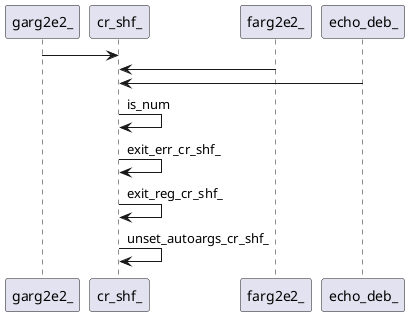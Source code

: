 @startuml rete
garg2e2_ -> cr_shf_ 
farg2e2_ -> cr_shf_
echo_deb_ -> cr_shf_
cr_shf_ -> cr_shf_:is_num
cr_shf_ -> cr_shf_:exit_err_cr_shf_
cr_shf_ -> cr_shf_:exit_reg_cr_shf_
cr_shf_ -> cr_shf_:unset_autoargs_cr_shf_
' {wrap_fn}
' fnn o-> cr_shf_
' {body_fn}
@enduml